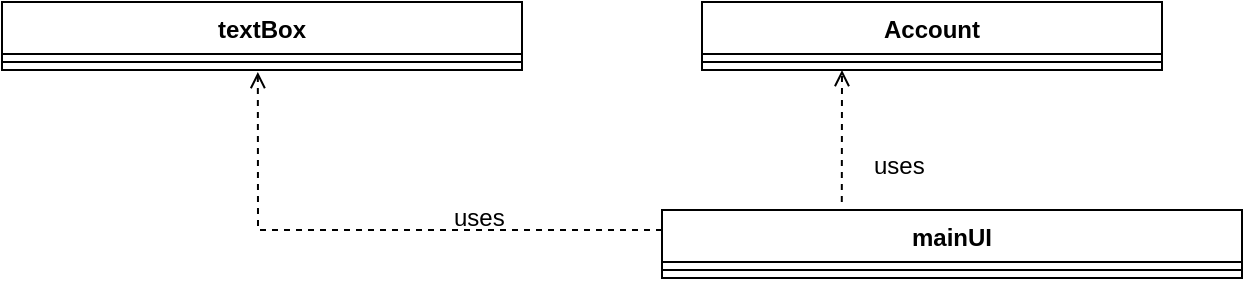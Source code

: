 <mxfile version="24.4.8" type="device">
  <diagram name="페이지-1" id="hYbyOHfXpUy2tI1WrXhF">
    <mxGraphModel dx="1418" dy="820" grid="1" gridSize="10" guides="1" tooltips="1" connect="1" arrows="1" fold="1" page="1" pageScale="1" pageWidth="827" pageHeight="1169" math="0" shadow="0">
      <root>
        <mxCell id="0" />
        <mxCell id="1" parent="0" />
        <mxCell id="ahTudF8NTMFu6lrU462i-8" value="textBox" style="swimlane;fontStyle=1;align=center;verticalAlign=top;childLayout=stackLayout;horizontal=1;startSize=26;horizontalStack=0;resizeParent=1;resizeParentMax=0;resizeLast=0;collapsible=1;marginBottom=0;whiteSpace=wrap;html=1;" parent="1" vertex="1">
          <mxGeometry x="20" y="286" width="260" height="34" as="geometry" />
        </mxCell>
        <mxCell id="ahTudF8NTMFu6lrU462i-10" value="" style="line;strokeWidth=1;fillColor=none;align=left;verticalAlign=middle;spacingTop=-1;spacingLeft=3;spacingRight=3;rotatable=0;labelPosition=right;points=[];portConstraint=eastwest;strokeColor=inherit;" parent="ahTudF8NTMFu6lrU462i-8" vertex="1">
          <mxGeometry y="26" width="260" height="8" as="geometry" />
        </mxCell>
        <mxCell id="e16tPV_tY78F8UG4q2W--8" value="Account" style="swimlane;fontStyle=1;align=center;verticalAlign=top;childLayout=stackLayout;horizontal=1;startSize=26;horizontalStack=0;resizeParent=1;resizeParentMax=0;resizeLast=0;collapsible=1;marginBottom=0;whiteSpace=wrap;html=1;" parent="1" vertex="1">
          <mxGeometry x="370" y="286" width="230" height="34" as="geometry" />
        </mxCell>
        <mxCell id="e16tPV_tY78F8UG4q2W--10" value="" style="line;strokeWidth=1;fillColor=none;align=left;verticalAlign=middle;spacingTop=-1;spacingLeft=3;spacingRight=3;rotatable=0;labelPosition=right;points=[];portConstraint=eastwest;strokeColor=inherit;" parent="e16tPV_tY78F8UG4q2W--8" vertex="1">
          <mxGeometry y="26" width="230" height="8" as="geometry" />
        </mxCell>
        <mxCell id="e16tPV_tY78F8UG4q2W--16" value="mainUI" style="swimlane;fontStyle=1;align=center;verticalAlign=top;childLayout=stackLayout;horizontal=1;startSize=26;horizontalStack=0;resizeParent=1;resizeParentMax=0;resizeLast=0;collapsible=1;marginBottom=0;whiteSpace=wrap;html=1;" parent="1" vertex="1">
          <mxGeometry x="350" y="390" width="290" height="34" as="geometry" />
        </mxCell>
        <mxCell id="e16tPV_tY78F8UG4q2W--18" value="" style="line;strokeWidth=1;fillColor=none;align=left;verticalAlign=middle;spacingTop=-1;spacingLeft=3;spacingRight=3;rotatable=0;labelPosition=right;points=[];portConstraint=eastwest;strokeColor=inherit;" parent="e16tPV_tY78F8UG4q2W--16" vertex="1">
          <mxGeometry y="26" width="290" height="8" as="geometry" />
        </mxCell>
        <mxCell id="e16tPV_tY78F8UG4q2W--26" value="" style="endArrow=open;startArrow=none;endFill=0;startFill=0;html=1;rounded=0;exitX=0.31;exitY=-0.118;exitDx=0;exitDy=0;dashed=1;exitPerimeter=0;" parent="1" source="e16tPV_tY78F8UG4q2W--16" edge="1">
          <mxGeometry width="160" relative="1" as="geometry">
            <mxPoint x="630.0" y="615.18" as="sourcePoint" />
            <mxPoint x="440" y="320" as="targetPoint" />
          </mxGeometry>
        </mxCell>
        <mxCell id="e16tPV_tY78F8UG4q2W--27" value="uses" style="text;strokeColor=none;fillColor=none;align=left;verticalAlign=top;spacingLeft=4;spacingRight=4;overflow=hidden;rotatable=0;points=[[0,0.5],[1,0.5]];portConstraint=eastwest;whiteSpace=wrap;html=1;" parent="1" vertex="1">
          <mxGeometry x="450" y="354" width="100" height="26" as="geometry" />
        </mxCell>
        <mxCell id="e16tPV_tY78F8UG4q2W--29" value="uses" style="text;strokeColor=none;fillColor=none;align=left;verticalAlign=top;spacingLeft=4;spacingRight=4;overflow=hidden;rotatable=0;points=[[0,0.5],[1,0.5]];portConstraint=eastwest;whiteSpace=wrap;html=1;" parent="1" vertex="1">
          <mxGeometry x="240" y="380" width="100" height="26" as="geometry" />
        </mxCell>
        <mxCell id="e16tPV_tY78F8UG4q2W--30" value="" style="endArrow=open;startArrow=none;endFill=0;startFill=0;html=1;rounded=0;entryX=0.492;entryY=1.125;entryDx=0;entryDy=0;dashed=1;exitX=0;exitY=0.294;exitDx=0;exitDy=0;entryPerimeter=0;exitPerimeter=0;" parent="1" target="ahTudF8NTMFu6lrU462i-10" edge="1" source="e16tPV_tY78F8UG4q2W--16">
          <mxGeometry width="160" relative="1" as="geometry">
            <mxPoint x="360" y="500" as="sourcePoint" />
            <mxPoint x="303.12" y="548.578" as="targetPoint" />
            <Array as="points">
              <mxPoint x="148" y="400" />
            </Array>
          </mxGeometry>
        </mxCell>
      </root>
    </mxGraphModel>
  </diagram>
</mxfile>
